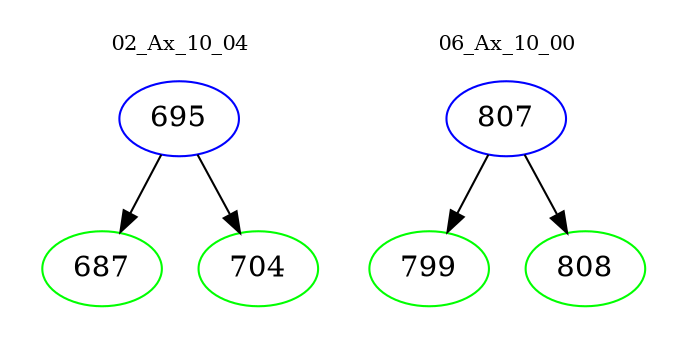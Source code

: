 digraph{
subgraph cluster_0 {
color = white
label = "02_Ax_10_04";
fontsize=10;
T0_695 [label="695", color="blue"]
T0_695 -> T0_687 [color="black"]
T0_687 [label="687", color="green"]
T0_695 -> T0_704 [color="black"]
T0_704 [label="704", color="green"]
}
subgraph cluster_1 {
color = white
label = "06_Ax_10_00";
fontsize=10;
T1_807 [label="807", color="blue"]
T1_807 -> T1_799 [color="black"]
T1_799 [label="799", color="green"]
T1_807 -> T1_808 [color="black"]
T1_808 [label="808", color="green"]
}
}
